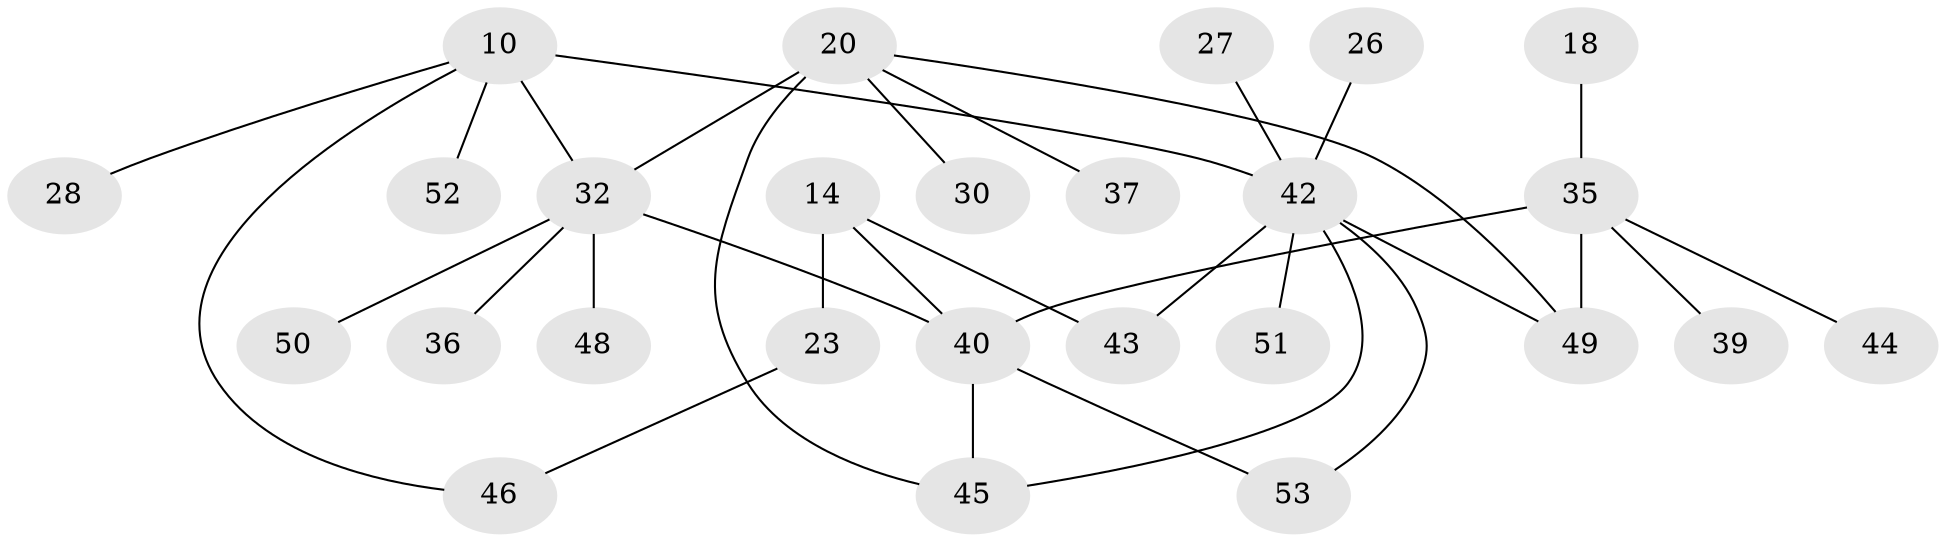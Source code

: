 // original degree distribution, {5: 0.018867924528301886, 4: 0.1509433962264151, 1: 0.2830188679245283, 3: 0.18867924528301888, 6: 0.03773584905660377, 2: 0.32075471698113206}
// Generated by graph-tools (version 1.1) at 2025/42/03/09/25 04:42:53]
// undirected, 26 vertices, 32 edges
graph export_dot {
graph [start="1"]
  node [color=gray90,style=filled];
  10;
  14;
  18;
  20 [super="+15+9"];
  23 [super="+22"];
  26;
  27;
  28;
  30;
  32 [super="+19+24+31"];
  35 [super="+7+34"];
  36;
  37;
  39;
  40 [super="+3+4+6"];
  42 [super="+2+11+29"];
  43;
  44;
  45 [super="+1"];
  46 [super="+33+38"];
  48;
  49 [super="+41+21+47"];
  50;
  51;
  52;
  53 [super="+25"];
  10 -- 28;
  10 -- 52;
  10 -- 42 [weight=2];
  10 -- 46;
  10 -- 32;
  14 -- 23 [weight=2];
  14 -- 43;
  14 -- 40;
  18 -- 35;
  20 -- 45 [weight=2];
  20 -- 37;
  20 -- 30;
  20 -- 49;
  20 -- 32;
  23 -- 46;
  26 -- 42;
  27 -- 42;
  32 -- 40;
  32 -- 48;
  32 -- 50;
  32 -- 36;
  35 -- 40 [weight=2];
  35 -- 39;
  35 -- 44;
  35 -- 49;
  40 -- 53;
  40 -- 45;
  42 -- 43;
  42 -- 45 [weight=2];
  42 -- 51;
  42 -- 49;
  42 -- 53;
}
